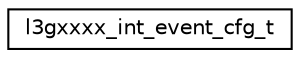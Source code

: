 digraph "Graphical Class Hierarchy"
{
 // LATEX_PDF_SIZE
  edge [fontname="Helvetica",fontsize="10",labelfontname="Helvetica",labelfontsize="10"];
  node [fontname="Helvetica",fontsize="10",shape=record];
  rankdir="LR";
  Node0 [label="l3gxxxx_int_event_cfg_t",height=0.2,width=0.4,color="black", fillcolor="white", style="filled",URL="$structl3gxxxx__int__event__cfg__t.html",tooltip="Event interrupt generator configuration (axis movement and wake-up)"];
}
